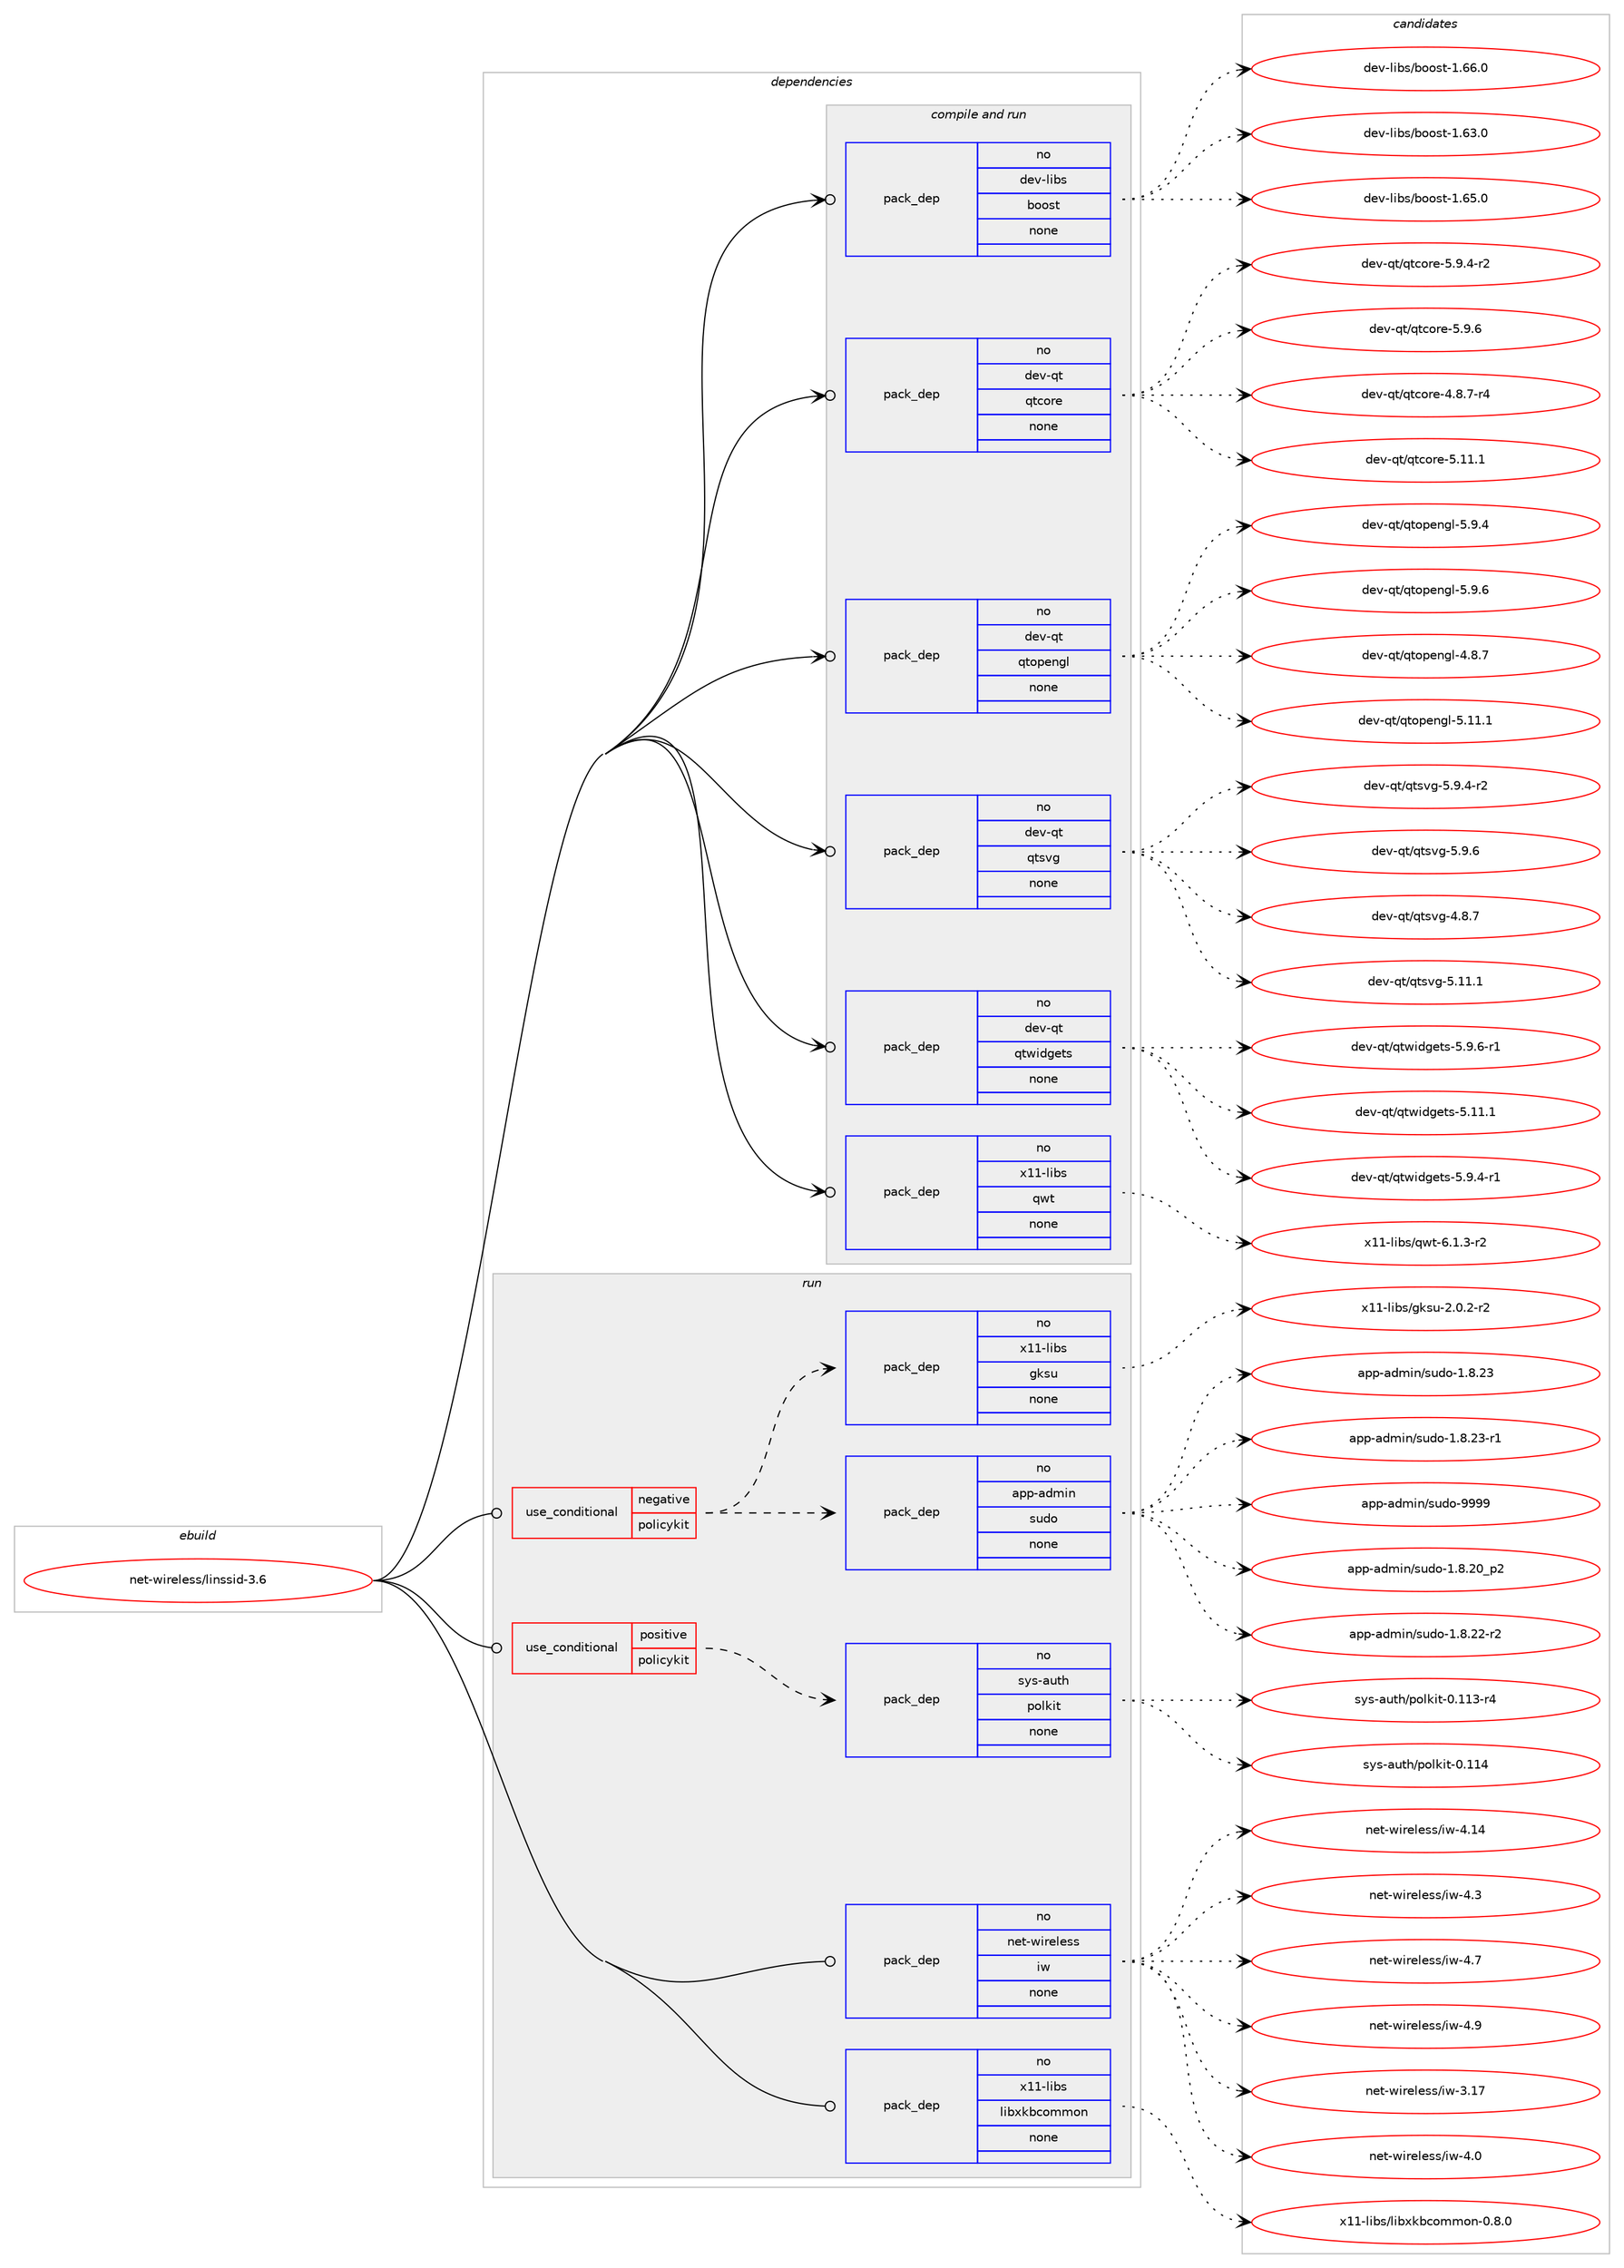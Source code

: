 digraph prolog {

# *************
# Graph options
# *************

newrank=true;
concentrate=true;
compound=true;
graph [rankdir=LR,fontname=Helvetica,fontsize=10,ranksep=1.5];#, ranksep=2.5, nodesep=0.2];
edge  [arrowhead=vee];
node  [fontname=Helvetica,fontsize=10];

# **********
# The ebuild
# **********

subgraph cluster_leftcol {
color=gray;
rank=same;
label=<<i>ebuild</i>>;
id [label="net-wireless/linssid-3.6", color=red, width=4, href="../net-wireless/linssid-3.6.svg"];
}

# ****************
# The dependencies
# ****************

subgraph cluster_midcol {
color=gray;
label=<<i>dependencies</i>>;
subgraph cluster_compile {
fillcolor="#eeeeee";
style=filled;
label=<<i>compile</i>>;
}
subgraph cluster_compileandrun {
fillcolor="#eeeeee";
style=filled;
label=<<i>compile and run</i>>;
subgraph pack1295 {
dependency1885 [label=<<TABLE BORDER="0" CELLBORDER="1" CELLSPACING="0" CELLPADDING="4" WIDTH="220"><TR><TD ROWSPAN="6" CELLPADDING="30">pack_dep</TD></TR><TR><TD WIDTH="110">no</TD></TR><TR><TD>dev-libs</TD></TR><TR><TD>boost</TD></TR><TR><TD>none</TD></TR><TR><TD></TD></TR></TABLE>>, shape=none, color=blue];
}
id:e -> dependency1885:w [weight=20,style="solid",arrowhead="odotvee"];
subgraph pack1296 {
dependency1886 [label=<<TABLE BORDER="0" CELLBORDER="1" CELLSPACING="0" CELLPADDING="4" WIDTH="220"><TR><TD ROWSPAN="6" CELLPADDING="30">pack_dep</TD></TR><TR><TD WIDTH="110">no</TD></TR><TR><TD>dev-qt</TD></TR><TR><TD>qtcore</TD></TR><TR><TD>none</TD></TR><TR><TD></TD></TR></TABLE>>, shape=none, color=blue];
}
id:e -> dependency1886:w [weight=20,style="solid",arrowhead="odotvee"];
subgraph pack1297 {
dependency1887 [label=<<TABLE BORDER="0" CELLBORDER="1" CELLSPACING="0" CELLPADDING="4" WIDTH="220"><TR><TD ROWSPAN="6" CELLPADDING="30">pack_dep</TD></TR><TR><TD WIDTH="110">no</TD></TR><TR><TD>dev-qt</TD></TR><TR><TD>qtopengl</TD></TR><TR><TD>none</TD></TR><TR><TD></TD></TR></TABLE>>, shape=none, color=blue];
}
id:e -> dependency1887:w [weight=20,style="solid",arrowhead="odotvee"];
subgraph pack1298 {
dependency1888 [label=<<TABLE BORDER="0" CELLBORDER="1" CELLSPACING="0" CELLPADDING="4" WIDTH="220"><TR><TD ROWSPAN="6" CELLPADDING="30">pack_dep</TD></TR><TR><TD WIDTH="110">no</TD></TR><TR><TD>dev-qt</TD></TR><TR><TD>qtsvg</TD></TR><TR><TD>none</TD></TR><TR><TD></TD></TR></TABLE>>, shape=none, color=blue];
}
id:e -> dependency1888:w [weight=20,style="solid",arrowhead="odotvee"];
subgraph pack1299 {
dependency1889 [label=<<TABLE BORDER="0" CELLBORDER="1" CELLSPACING="0" CELLPADDING="4" WIDTH="220"><TR><TD ROWSPAN="6" CELLPADDING="30">pack_dep</TD></TR><TR><TD WIDTH="110">no</TD></TR><TR><TD>dev-qt</TD></TR><TR><TD>qtwidgets</TD></TR><TR><TD>none</TD></TR><TR><TD></TD></TR></TABLE>>, shape=none, color=blue];
}
id:e -> dependency1889:w [weight=20,style="solid",arrowhead="odotvee"];
subgraph pack1300 {
dependency1890 [label=<<TABLE BORDER="0" CELLBORDER="1" CELLSPACING="0" CELLPADDING="4" WIDTH="220"><TR><TD ROWSPAN="6" CELLPADDING="30">pack_dep</TD></TR><TR><TD WIDTH="110">no</TD></TR><TR><TD>x11-libs</TD></TR><TR><TD>qwt</TD></TR><TR><TD>none</TD></TR><TR><TD></TD></TR></TABLE>>, shape=none, color=blue];
}
id:e -> dependency1890:w [weight=20,style="solid",arrowhead="odotvee"];
}
subgraph cluster_run {
fillcolor="#eeeeee";
style=filled;
label=<<i>run</i>>;
subgraph cond557 {
dependency1891 [label=<<TABLE BORDER="0" CELLBORDER="1" CELLSPACING="0" CELLPADDING="4"><TR><TD ROWSPAN="3" CELLPADDING="10">use_conditional</TD></TR><TR><TD>negative</TD></TR><TR><TD>policykit</TD></TR></TABLE>>, shape=none, color=red];
subgraph pack1301 {
dependency1892 [label=<<TABLE BORDER="0" CELLBORDER="1" CELLSPACING="0" CELLPADDING="4" WIDTH="220"><TR><TD ROWSPAN="6" CELLPADDING="30">pack_dep</TD></TR><TR><TD WIDTH="110">no</TD></TR><TR><TD>app-admin</TD></TR><TR><TD>sudo</TD></TR><TR><TD>none</TD></TR><TR><TD></TD></TR></TABLE>>, shape=none, color=blue];
}
dependency1891:e -> dependency1892:w [weight=20,style="dashed",arrowhead="vee"];
subgraph pack1302 {
dependency1893 [label=<<TABLE BORDER="0" CELLBORDER="1" CELLSPACING="0" CELLPADDING="4" WIDTH="220"><TR><TD ROWSPAN="6" CELLPADDING="30">pack_dep</TD></TR><TR><TD WIDTH="110">no</TD></TR><TR><TD>x11-libs</TD></TR><TR><TD>gksu</TD></TR><TR><TD>none</TD></TR><TR><TD></TD></TR></TABLE>>, shape=none, color=blue];
}
dependency1891:e -> dependency1893:w [weight=20,style="dashed",arrowhead="vee"];
}
id:e -> dependency1891:w [weight=20,style="solid",arrowhead="odot"];
subgraph cond558 {
dependency1894 [label=<<TABLE BORDER="0" CELLBORDER="1" CELLSPACING="0" CELLPADDING="4"><TR><TD ROWSPAN="3" CELLPADDING="10">use_conditional</TD></TR><TR><TD>positive</TD></TR><TR><TD>policykit</TD></TR></TABLE>>, shape=none, color=red];
subgraph pack1303 {
dependency1895 [label=<<TABLE BORDER="0" CELLBORDER="1" CELLSPACING="0" CELLPADDING="4" WIDTH="220"><TR><TD ROWSPAN="6" CELLPADDING="30">pack_dep</TD></TR><TR><TD WIDTH="110">no</TD></TR><TR><TD>sys-auth</TD></TR><TR><TD>polkit</TD></TR><TR><TD>none</TD></TR><TR><TD></TD></TR></TABLE>>, shape=none, color=blue];
}
dependency1894:e -> dependency1895:w [weight=20,style="dashed",arrowhead="vee"];
}
id:e -> dependency1894:w [weight=20,style="solid",arrowhead="odot"];
subgraph pack1304 {
dependency1896 [label=<<TABLE BORDER="0" CELLBORDER="1" CELLSPACING="0" CELLPADDING="4" WIDTH="220"><TR><TD ROWSPAN="6" CELLPADDING="30">pack_dep</TD></TR><TR><TD WIDTH="110">no</TD></TR><TR><TD>net-wireless</TD></TR><TR><TD>iw</TD></TR><TR><TD>none</TD></TR><TR><TD></TD></TR></TABLE>>, shape=none, color=blue];
}
id:e -> dependency1896:w [weight=20,style="solid",arrowhead="odot"];
subgraph pack1305 {
dependency1897 [label=<<TABLE BORDER="0" CELLBORDER="1" CELLSPACING="0" CELLPADDING="4" WIDTH="220"><TR><TD ROWSPAN="6" CELLPADDING="30">pack_dep</TD></TR><TR><TD WIDTH="110">no</TD></TR><TR><TD>x11-libs</TD></TR><TR><TD>libxkbcommon</TD></TR><TR><TD>none</TD></TR><TR><TD></TD></TR></TABLE>>, shape=none, color=blue];
}
id:e -> dependency1897:w [weight=20,style="solid",arrowhead="odot"];
}
}

# **************
# The candidates
# **************

subgraph cluster_choices {
rank=same;
color=gray;
label=<<i>candidates</i>>;

subgraph choice1295 {
color=black;
nodesep=1;
choice1001011184510810598115479811111111511645494654514648 [label="dev-libs/boost-1.63.0", color=red, width=4,href="../dev-libs/boost-1.63.0.svg"];
choice1001011184510810598115479811111111511645494654534648 [label="dev-libs/boost-1.65.0", color=red, width=4,href="../dev-libs/boost-1.65.0.svg"];
choice1001011184510810598115479811111111511645494654544648 [label="dev-libs/boost-1.66.0", color=red, width=4,href="../dev-libs/boost-1.66.0.svg"];
dependency1885:e -> choice1001011184510810598115479811111111511645494654514648:w [style=dotted,weight="100"];
dependency1885:e -> choice1001011184510810598115479811111111511645494654534648:w [style=dotted,weight="100"];
dependency1885:e -> choice1001011184510810598115479811111111511645494654544648:w [style=dotted,weight="100"];
}
subgraph choice1296 {
color=black;
nodesep=1;
choice1001011184511311647113116991111141014552465646554511452 [label="dev-qt/qtcore-4.8.7-r4", color=red, width=4,href="../dev-qt/qtcore-4.8.7-r4.svg"];
choice10010111845113116471131169911111410145534649494649 [label="dev-qt/qtcore-5.11.1", color=red, width=4,href="../dev-qt/qtcore-5.11.1.svg"];
choice1001011184511311647113116991111141014553465746524511450 [label="dev-qt/qtcore-5.9.4-r2", color=red, width=4,href="../dev-qt/qtcore-5.9.4-r2.svg"];
choice100101118451131164711311699111114101455346574654 [label="dev-qt/qtcore-5.9.6", color=red, width=4,href="../dev-qt/qtcore-5.9.6.svg"];
dependency1886:e -> choice1001011184511311647113116991111141014552465646554511452:w [style=dotted,weight="100"];
dependency1886:e -> choice10010111845113116471131169911111410145534649494649:w [style=dotted,weight="100"];
dependency1886:e -> choice1001011184511311647113116991111141014553465746524511450:w [style=dotted,weight="100"];
dependency1886:e -> choice100101118451131164711311699111114101455346574654:w [style=dotted,weight="100"];
}
subgraph choice1297 {
color=black;
nodesep=1;
choice1001011184511311647113116111112101110103108455246564655 [label="dev-qt/qtopengl-4.8.7", color=red, width=4,href="../dev-qt/qtopengl-4.8.7.svg"];
choice100101118451131164711311611111210111010310845534649494649 [label="dev-qt/qtopengl-5.11.1", color=red, width=4,href="../dev-qt/qtopengl-5.11.1.svg"];
choice1001011184511311647113116111112101110103108455346574652 [label="dev-qt/qtopengl-5.9.4", color=red, width=4,href="../dev-qt/qtopengl-5.9.4.svg"];
choice1001011184511311647113116111112101110103108455346574654 [label="dev-qt/qtopengl-5.9.6", color=red, width=4,href="../dev-qt/qtopengl-5.9.6.svg"];
dependency1887:e -> choice1001011184511311647113116111112101110103108455246564655:w [style=dotted,weight="100"];
dependency1887:e -> choice100101118451131164711311611111210111010310845534649494649:w [style=dotted,weight="100"];
dependency1887:e -> choice1001011184511311647113116111112101110103108455346574652:w [style=dotted,weight="100"];
dependency1887:e -> choice1001011184511311647113116111112101110103108455346574654:w [style=dotted,weight="100"];
}
subgraph choice1298 {
color=black;
nodesep=1;
choice1001011184511311647113116115118103455246564655 [label="dev-qt/qtsvg-4.8.7", color=red, width=4,href="../dev-qt/qtsvg-4.8.7.svg"];
choice100101118451131164711311611511810345534649494649 [label="dev-qt/qtsvg-5.11.1", color=red, width=4,href="../dev-qt/qtsvg-5.11.1.svg"];
choice10010111845113116471131161151181034553465746524511450 [label="dev-qt/qtsvg-5.9.4-r2", color=red, width=4,href="../dev-qt/qtsvg-5.9.4-r2.svg"];
choice1001011184511311647113116115118103455346574654 [label="dev-qt/qtsvg-5.9.6", color=red, width=4,href="../dev-qt/qtsvg-5.9.6.svg"];
dependency1888:e -> choice1001011184511311647113116115118103455246564655:w [style=dotted,weight="100"];
dependency1888:e -> choice100101118451131164711311611511810345534649494649:w [style=dotted,weight="100"];
dependency1888:e -> choice10010111845113116471131161151181034553465746524511450:w [style=dotted,weight="100"];
dependency1888:e -> choice1001011184511311647113116115118103455346574654:w [style=dotted,weight="100"];
}
subgraph choice1299 {
color=black;
nodesep=1;
choice100101118451131164711311611910510010310111611545534649494649 [label="dev-qt/qtwidgets-5.11.1", color=red, width=4,href="../dev-qt/qtwidgets-5.11.1.svg"];
choice10010111845113116471131161191051001031011161154553465746524511449 [label="dev-qt/qtwidgets-5.9.4-r1", color=red, width=4,href="../dev-qt/qtwidgets-5.9.4-r1.svg"];
choice10010111845113116471131161191051001031011161154553465746544511449 [label="dev-qt/qtwidgets-5.9.6-r1", color=red, width=4,href="../dev-qt/qtwidgets-5.9.6-r1.svg"];
dependency1889:e -> choice100101118451131164711311611910510010310111611545534649494649:w [style=dotted,weight="100"];
dependency1889:e -> choice10010111845113116471131161191051001031011161154553465746524511449:w [style=dotted,weight="100"];
dependency1889:e -> choice10010111845113116471131161191051001031011161154553465746544511449:w [style=dotted,weight="100"];
}
subgraph choice1300 {
color=black;
nodesep=1;
choice12049494510810598115471131191164554464946514511450 [label="x11-libs/qwt-6.1.3-r2", color=red, width=4,href="../x11-libs/qwt-6.1.3-r2.svg"];
dependency1890:e -> choice12049494510810598115471131191164554464946514511450:w [style=dotted,weight="100"];
}
subgraph choice1301 {
color=black;
nodesep=1;
choice97112112459710010910511047115117100111454946564650489511250 [label="app-admin/sudo-1.8.20_p2", color=red, width=4,href="../app-admin/sudo-1.8.20_p2.svg"];
choice97112112459710010910511047115117100111454946564650504511450 [label="app-admin/sudo-1.8.22-r2", color=red, width=4,href="../app-admin/sudo-1.8.22-r2.svg"];
choice9711211245971001091051104711511710011145494656465051 [label="app-admin/sudo-1.8.23", color=red, width=4,href="../app-admin/sudo-1.8.23.svg"];
choice97112112459710010910511047115117100111454946564650514511449 [label="app-admin/sudo-1.8.23-r1", color=red, width=4,href="../app-admin/sudo-1.8.23-r1.svg"];
choice971121124597100109105110471151171001114557575757 [label="app-admin/sudo-9999", color=red, width=4,href="../app-admin/sudo-9999.svg"];
dependency1892:e -> choice97112112459710010910511047115117100111454946564650489511250:w [style=dotted,weight="100"];
dependency1892:e -> choice97112112459710010910511047115117100111454946564650504511450:w [style=dotted,weight="100"];
dependency1892:e -> choice9711211245971001091051104711511710011145494656465051:w [style=dotted,weight="100"];
dependency1892:e -> choice97112112459710010910511047115117100111454946564650514511449:w [style=dotted,weight="100"];
dependency1892:e -> choice971121124597100109105110471151171001114557575757:w [style=dotted,weight="100"];
}
subgraph choice1302 {
color=black;
nodesep=1;
choice12049494510810598115471031071151174550464846504511450 [label="x11-libs/gksu-2.0.2-r2", color=red, width=4,href="../x11-libs/gksu-2.0.2-r2.svg"];
dependency1893:e -> choice12049494510810598115471031071151174550464846504511450:w [style=dotted,weight="100"];
}
subgraph choice1303 {
color=black;
nodesep=1;
choice1151211154597117116104471121111081071051164548464949514511452 [label="sys-auth/polkit-0.113-r4", color=red, width=4,href="../sys-auth/polkit-0.113-r4.svg"];
choice115121115459711711610447112111108107105116454846494952 [label="sys-auth/polkit-0.114", color=red, width=4,href="../sys-auth/polkit-0.114.svg"];
dependency1895:e -> choice1151211154597117116104471121111081071051164548464949514511452:w [style=dotted,weight="100"];
dependency1895:e -> choice115121115459711711610447112111108107105116454846494952:w [style=dotted,weight="100"];
}
subgraph choice1304 {
color=black;
nodesep=1;
choice11010111645119105114101108101115115471051194551464955 [label="net-wireless/iw-3.17", color=red, width=4,href="../net-wireless/iw-3.17.svg"];
choice110101116451191051141011081011151154710511945524648 [label="net-wireless/iw-4.0", color=red, width=4,href="../net-wireless/iw-4.0.svg"];
choice11010111645119105114101108101115115471051194552464952 [label="net-wireless/iw-4.14", color=red, width=4,href="../net-wireless/iw-4.14.svg"];
choice110101116451191051141011081011151154710511945524651 [label="net-wireless/iw-4.3", color=red, width=4,href="../net-wireless/iw-4.3.svg"];
choice110101116451191051141011081011151154710511945524655 [label="net-wireless/iw-4.7", color=red, width=4,href="../net-wireless/iw-4.7.svg"];
choice110101116451191051141011081011151154710511945524657 [label="net-wireless/iw-4.9", color=red, width=4,href="../net-wireless/iw-4.9.svg"];
dependency1896:e -> choice11010111645119105114101108101115115471051194551464955:w [style=dotted,weight="100"];
dependency1896:e -> choice110101116451191051141011081011151154710511945524648:w [style=dotted,weight="100"];
dependency1896:e -> choice11010111645119105114101108101115115471051194552464952:w [style=dotted,weight="100"];
dependency1896:e -> choice110101116451191051141011081011151154710511945524651:w [style=dotted,weight="100"];
dependency1896:e -> choice110101116451191051141011081011151154710511945524655:w [style=dotted,weight="100"];
dependency1896:e -> choice110101116451191051141011081011151154710511945524657:w [style=dotted,weight="100"];
}
subgraph choice1305 {
color=black;
nodesep=1;
choice1204949451081059811547108105981201079899111109109111110454846564648 [label="x11-libs/libxkbcommon-0.8.0", color=red, width=4,href="../x11-libs/libxkbcommon-0.8.0.svg"];
dependency1897:e -> choice1204949451081059811547108105981201079899111109109111110454846564648:w [style=dotted,weight="100"];
}
}

}
